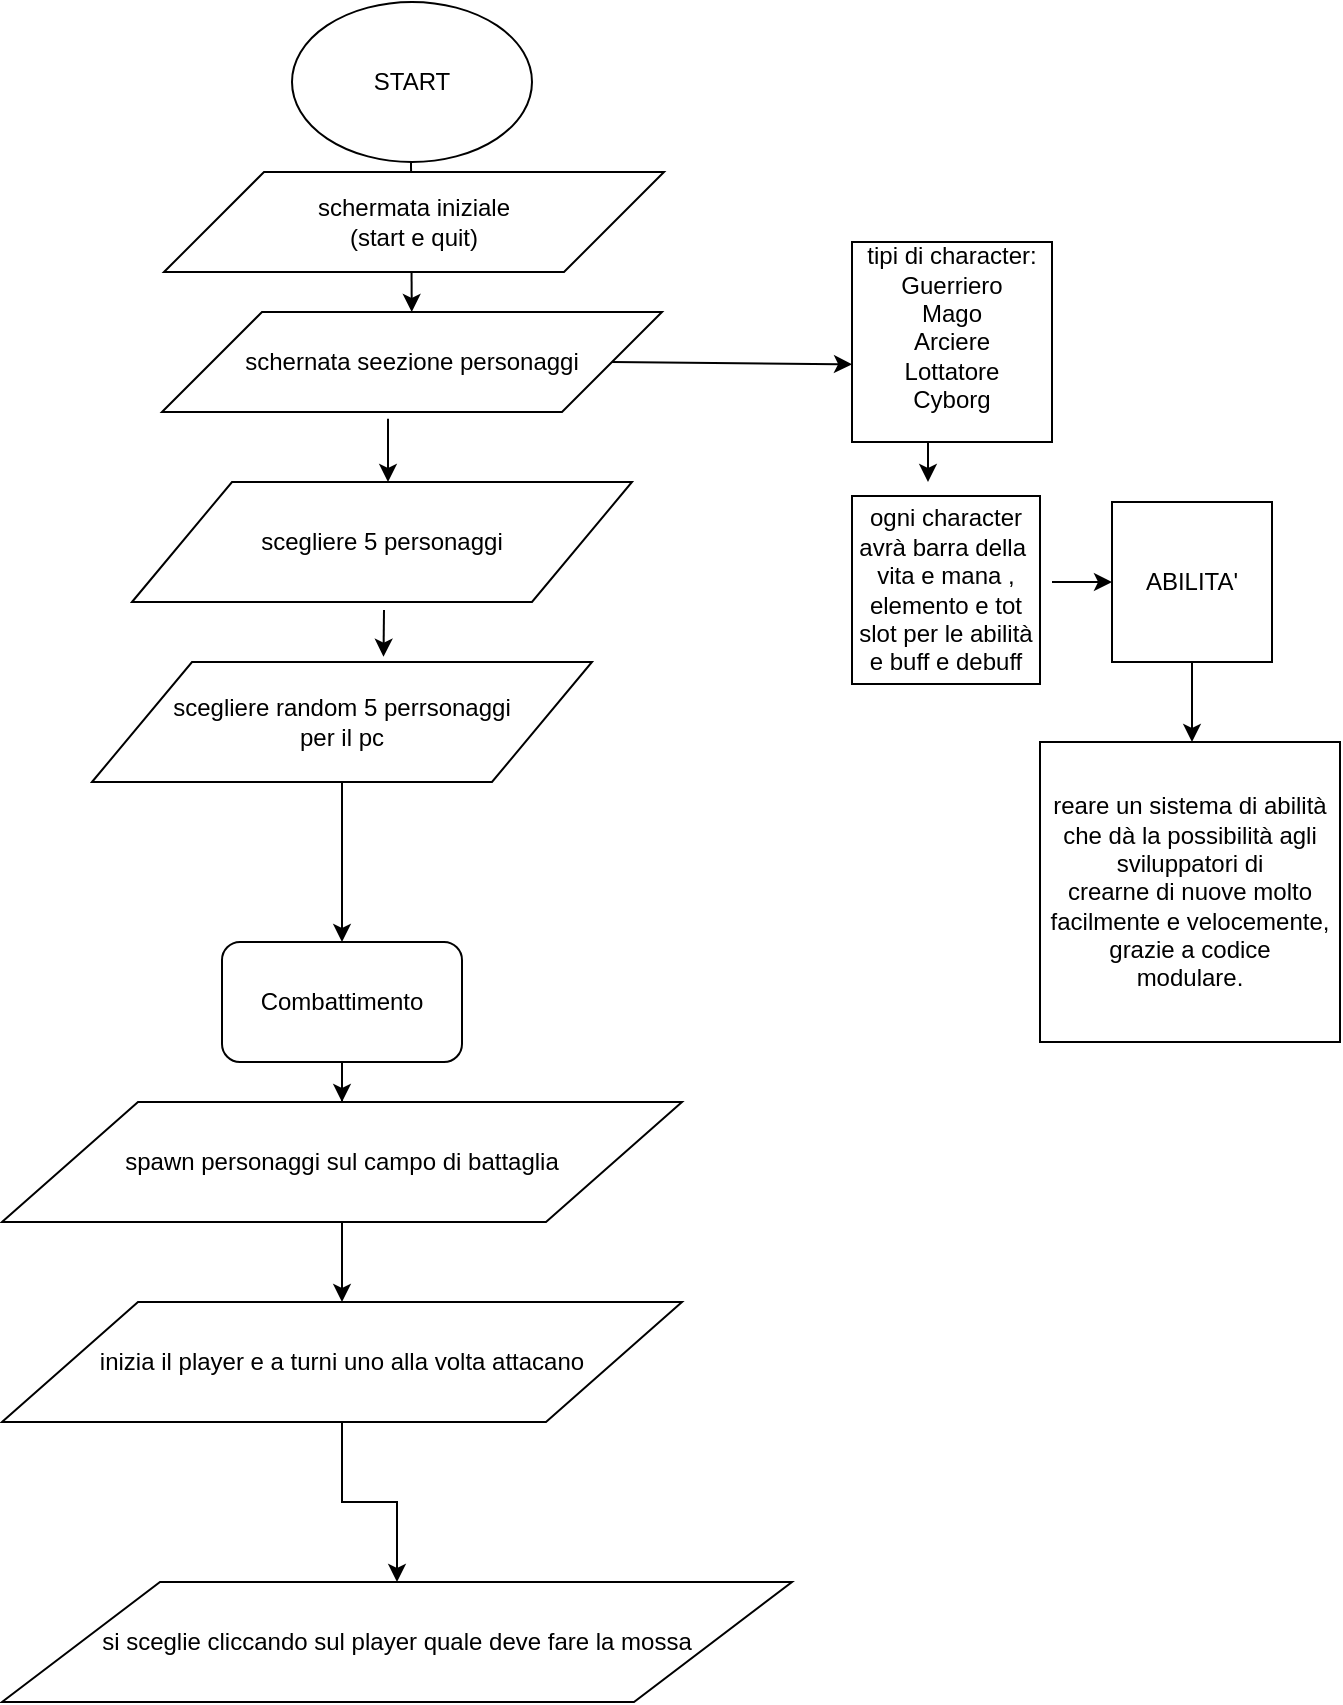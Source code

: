 <mxfile version="12.1.3" type="device" pages="1"><diagram id="c7IMmfw9z-G2rSPeGCb8" name="Page-1"><mxGraphModel dx="1195" dy="683" grid="1" gridSize="10" guides="1" tooltips="1" connect="1" arrows="1" fold="1" page="1" pageScale="1" pageWidth="827" pageHeight="1169" math="0" shadow="0"><root><mxCell id="0"/><mxCell id="1" parent="0"/><mxCell id="D7LX93Lg1sG_D4Kgmp1--1" value="START" style="ellipse;whiteSpace=wrap;html=1;" parent="1" vertex="1"><mxGeometry x="320" y="20" width="120" height="80" as="geometry"/></mxCell><mxCell id="D7LX93Lg1sG_D4Kgmp1--2" value="" style="endArrow=classic;html=1;" parent="1" target="D7LX93Lg1sG_D4Kgmp1--3" edge="1"><mxGeometry width="50" height="50" relative="1" as="geometry"><mxPoint x="379.5" y="100" as="sourcePoint"/><mxPoint x="380" y="130" as="targetPoint"/></mxGeometry></mxCell><mxCell id="D7LX93Lg1sG_D4Kgmp1--3" value="schernata seezione personaggi" style="shape=parallelogram;perimeter=parallelogramPerimeter;whiteSpace=wrap;html=1;" parent="1" vertex="1"><mxGeometry x="255" y="175" width="250" height="50" as="geometry"/></mxCell><mxCell id="D7LX93Lg1sG_D4Kgmp1--5" value="" style="endArrow=classic;html=1;exitX=0.452;exitY=1.067;exitDx=0;exitDy=0;exitPerimeter=0;" parent="1" source="D7LX93Lg1sG_D4Kgmp1--3" edge="1"><mxGeometry width="50" height="50" relative="1" as="geometry"><mxPoint x="370" y="240" as="sourcePoint"/><mxPoint x="368" y="260" as="targetPoint"/></mxGeometry></mxCell><mxCell id="D7LX93Lg1sG_D4Kgmp1--6" value="scegliere 5 personaggi&lt;span style=&quot;font-family: &amp;#34;helvetica&amp;#34; , &amp;#34;arial&amp;#34; , sans-serif ; font-size: 0px ; white-space: nowrap&quot;&gt;%3CmxGraphModel%3E%3Croot%3E%3CmxCell%20id%3D%220%22%2F%3E%3CmxCell%20id%3D%221%22%20parent%3D%220%22%2F%3E%3CmxCell%20id%3D%222%22%20value%3D%22schernata%20seezione%20personaggi%22%20style%3D%22shape%3Dparallelogram%3Bperimeter%3DparallelogramPerimeter%3BwhiteSpace%3Dwrap%3Bhtml%3D1%3B%22%20vertex%3D%221%22%20parent%3D%221%22%3E%3CmxGeometry%20x%3D%22255%22%20y%3D%22167.5%22%20width%3D%22250%22%20height%3D%2250%22%20as%3D%22geometry%22%2F%3E%3C%2FmxCell%3E%3C%2Froot%3E%3C%2FmxGraphModel%3E&lt;/span&gt;" style="shape=parallelogram;perimeter=parallelogramPerimeter;whiteSpace=wrap;html=1;" parent="1" vertex="1"><mxGeometry x="240" y="260" width="250" height="60" as="geometry"/></mxCell><mxCell id="D7LX93Lg1sG_D4Kgmp1--8" value="" style="endArrow=classic;html=1;exitX=1;exitY=0.5;exitDx=0;exitDy=0;" parent="1" source="D7LX93Lg1sG_D4Kgmp1--3" edge="1"><mxGeometry width="50" height="50" relative="1" as="geometry"><mxPoint x="510" y="190" as="sourcePoint"/><mxPoint x="600" y="201.143" as="targetPoint"/></mxGeometry></mxCell><mxCell id="D7LX93Lg1sG_D4Kgmp1--12" value="" style="edgeStyle=orthogonalEdgeStyle;rounded=0;orthogonalLoop=1;jettySize=auto;html=1;" parent="1" edge="1"><mxGeometry relative="1" as="geometry"><mxPoint x="638" y="239" as="sourcePoint"/><mxPoint x="638" y="260" as="targetPoint"/></mxGeometry></mxCell><mxCell id="D7LX93Lg1sG_D4Kgmp1--13" value="ogni character avrà barra della&amp;nbsp; vita e mana , elemento e tot slot per le abilità&lt;br&gt;e buff e debuff" style="whiteSpace=wrap;html=1;aspect=fixed;" parent="1" vertex="1"><mxGeometry x="600" y="267" width="94" height="94" as="geometry"/></mxCell><mxCell id="D7LX93Lg1sG_D4Kgmp1--14" value="schermata iniziale&lt;br&gt;(start e quit)" style="shape=parallelogram;perimeter=parallelogramPerimeter;whiteSpace=wrap;html=1;" parent="1" vertex="1"><mxGeometry x="256" y="105" width="250" height="50" as="geometry"/></mxCell><mxCell id="D7LX93Lg1sG_D4Kgmp1--24" value="" style="edgeStyle=orthogonalEdgeStyle;rounded=0;orthogonalLoop=1;jettySize=auto;html=1;" parent="1" source="D7LX93Lg1sG_D4Kgmp1--15" edge="1"><mxGeometry relative="1" as="geometry"><mxPoint x="345" y="490" as="targetPoint"/></mxGeometry></mxCell><mxCell id="D7LX93Lg1sG_D4Kgmp1--15" value="scegliere random 5 perrsonaggi &lt;br&gt;per il pc" style="shape=parallelogram;perimeter=parallelogramPerimeter;whiteSpace=wrap;html=1;" parent="1" vertex="1"><mxGeometry x="220" y="350" width="250" height="60" as="geometry"/></mxCell><mxCell id="D7LX93Lg1sG_D4Kgmp1--18" value="tipi di character:&lt;br&gt;Guerriero&lt;br&gt;Mago&lt;br&gt;Arciere&lt;br&gt;Lottatore&lt;br&gt;Cyborg&lt;br&gt;&lt;br&gt;" style="whiteSpace=wrap;html=1;aspect=fixed;" parent="1" vertex="1"><mxGeometry x="600" y="140" width="100" height="100" as="geometry"/></mxCell><mxCell id="D7LX93Lg1sG_D4Kgmp1--19" value="" style="endArrow=classic;html=1;entryX=0.583;entryY=-0.044;entryDx=0;entryDy=0;entryPerimeter=0;" parent="1" target="D7LX93Lg1sG_D4Kgmp1--15" edge="1"><mxGeometry width="50" height="50" relative="1" as="geometry"><mxPoint x="366" y="324" as="sourcePoint"/><mxPoint x="390" y="320" as="targetPoint"/></mxGeometry></mxCell><mxCell id="D7LX93Lg1sG_D4Kgmp1--27" value="" style="edgeStyle=orthogonalEdgeStyle;rounded=0;orthogonalLoop=1;jettySize=auto;html=1;entryX=0.5;entryY=0;entryDx=0;entryDy=0;" parent="1" source="D7LX93Lg1sG_D4Kgmp1--25" target="D7LX93Lg1sG_D4Kgmp1--28" edge="1"><mxGeometry relative="1" as="geometry"><mxPoint x="345" y="630" as="targetPoint"/></mxGeometry></mxCell><mxCell id="D7LX93Lg1sG_D4Kgmp1--25" value="Combattimento" style="rounded=1;whiteSpace=wrap;html=1;" parent="1" vertex="1"><mxGeometry x="285" y="490" width="120" height="60" as="geometry"/></mxCell><mxCell id="D7LX93Lg1sG_D4Kgmp1--31" value="" style="edgeStyle=orthogonalEdgeStyle;rounded=0;orthogonalLoop=1;jettySize=auto;html=1;" parent="1" source="D7LX93Lg1sG_D4Kgmp1--28" target="D7LX93Lg1sG_D4Kgmp1--30" edge="1"><mxGeometry relative="1" as="geometry"/></mxCell><mxCell id="D7LX93Lg1sG_D4Kgmp1--28" value="spawn personaggi sul campo di battaglia" style="shape=parallelogram;perimeter=parallelogramPerimeter;whiteSpace=wrap;html=1;" parent="1" vertex="1"><mxGeometry x="175" y="570" width="340" height="60" as="geometry"/></mxCell><mxCell id="-DCrIEbGegvHk-Oe9fEQ-2" value="" style="edgeStyle=orthogonalEdgeStyle;rounded=0;orthogonalLoop=1;jettySize=auto;html=1;" edge="1" parent="1" source="D7LX93Lg1sG_D4Kgmp1--30" target="-DCrIEbGegvHk-Oe9fEQ-1"><mxGeometry relative="1" as="geometry"/></mxCell><mxCell id="D7LX93Lg1sG_D4Kgmp1--30" value="inizia il player e a turni uno alla volta attacano" style="shape=parallelogram;perimeter=parallelogramPerimeter;whiteSpace=wrap;html=1;" parent="1" vertex="1"><mxGeometry x="175" y="670" width="340" height="60" as="geometry"/></mxCell><mxCell id="-DCrIEbGegvHk-Oe9fEQ-1" value="si sceglie cliccando sul player quale deve fare la mossa" style="shape=parallelogram;perimeter=parallelogramPerimeter;whiteSpace=wrap;html=1;" vertex="1" parent="1"><mxGeometry x="175" y="810" width="395" height="60" as="geometry"/></mxCell><mxCell id="D7LX93Lg1sG_D4Kgmp1--32" value="" style="endArrow=classic;html=1;" parent="1" edge="1"><mxGeometry width="50" height="50" relative="1" as="geometry"><mxPoint x="700" y="310" as="sourcePoint"/><mxPoint x="730" y="310" as="targetPoint"/><Array as="points"/></mxGeometry></mxCell><mxCell id="D7LX93Lg1sG_D4Kgmp1--35" value="" style="edgeStyle=orthogonalEdgeStyle;rounded=0;orthogonalLoop=1;jettySize=auto;html=1;" parent="1" source="D7LX93Lg1sG_D4Kgmp1--33" edge="1"><mxGeometry relative="1" as="geometry"><mxPoint x="770" y="390" as="targetPoint"/></mxGeometry></mxCell><mxCell id="D7LX93Lg1sG_D4Kgmp1--33" value="ABILITA'" style="whiteSpace=wrap;html=1;aspect=fixed;" parent="1" vertex="1"><mxGeometry x="730" y="270" width="80" height="80" as="geometry"/></mxCell><mxCell id="D7LX93Lg1sG_D4Kgmp1--36" value="reare un sistema di abilità che dà la possibilità agli sviluppatori di&lt;br/&gt;crearne di nuove molto facilmente e velocemente, grazie a codice&lt;br/&gt;modulare.&lt;br/&gt;" style="whiteSpace=wrap;html=1;aspect=fixed;" parent="1" vertex="1"><mxGeometry x="694" y="390" width="150" height="150" as="geometry"/></mxCell></root></mxGraphModel></diagram></mxfile>